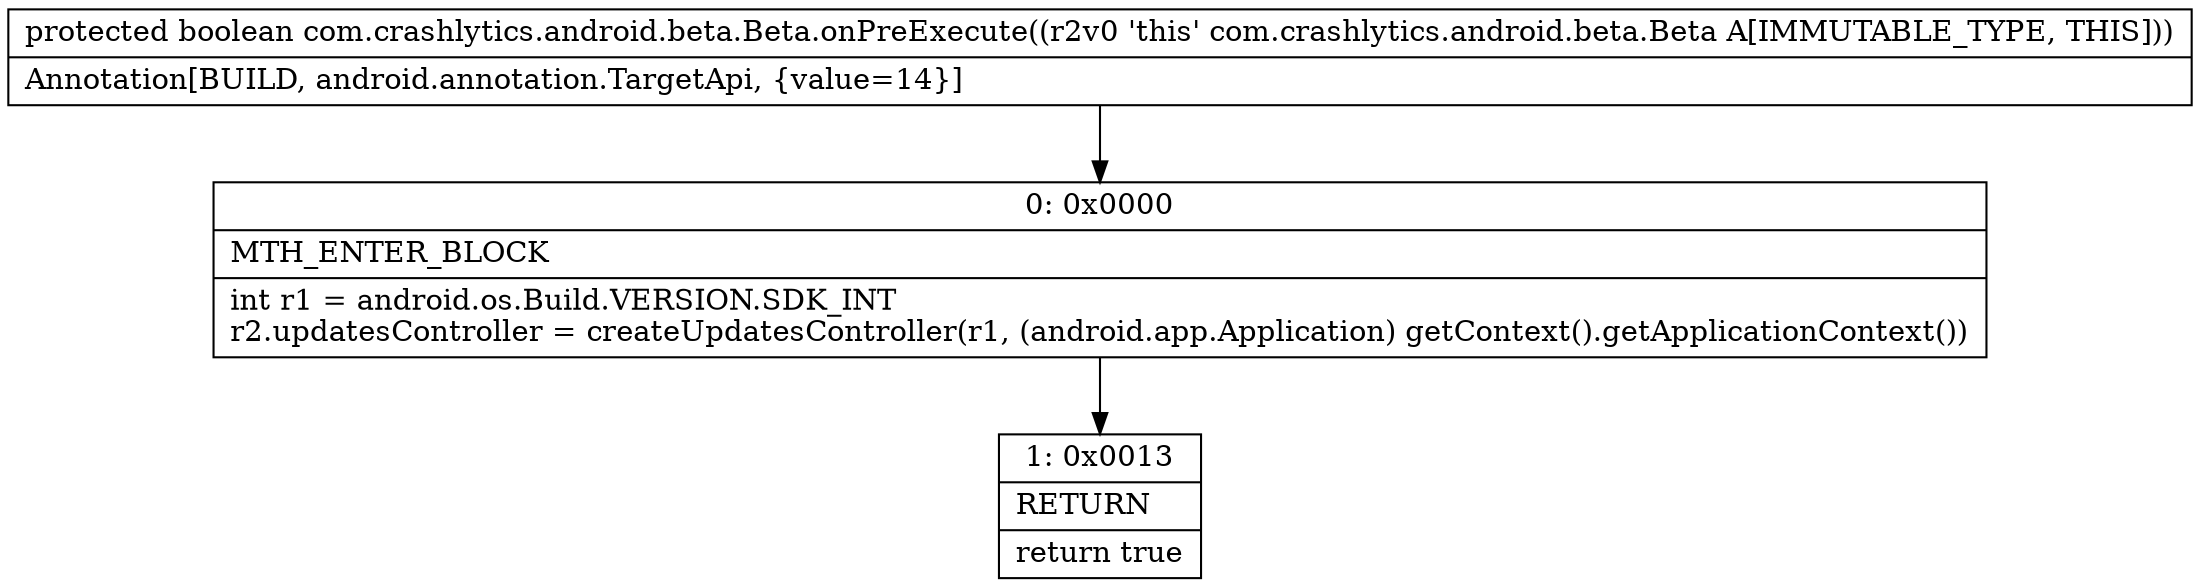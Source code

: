 digraph "CFG forcom.crashlytics.android.beta.Beta.onPreExecute()Z" {
Node_0 [shape=record,label="{0\:\ 0x0000|MTH_ENTER_BLOCK\l|int r1 = android.os.Build.VERSION.SDK_INT\lr2.updatesController = createUpdatesController(r1, (android.app.Application) getContext().getApplicationContext())\l}"];
Node_1 [shape=record,label="{1\:\ 0x0013|RETURN\l|return true\l}"];
MethodNode[shape=record,label="{protected boolean com.crashlytics.android.beta.Beta.onPreExecute((r2v0 'this' com.crashlytics.android.beta.Beta A[IMMUTABLE_TYPE, THIS]))  | Annotation[BUILD, android.annotation.TargetApi, \{value=14\}]\l}"];
MethodNode -> Node_0;
Node_0 -> Node_1;
}

